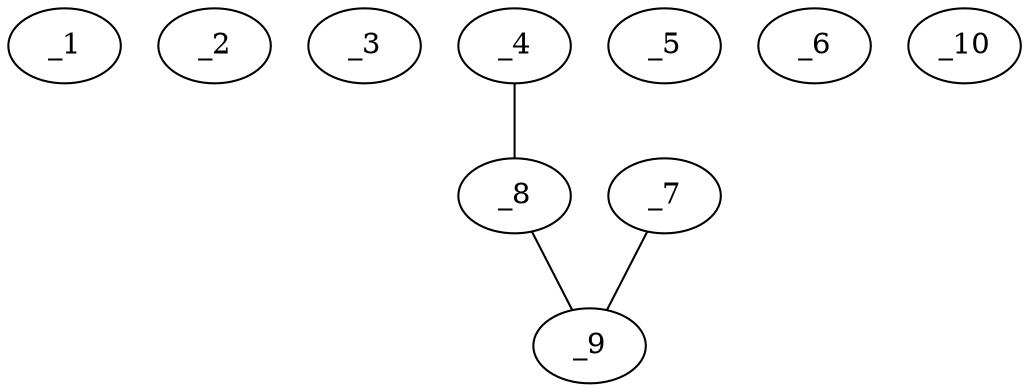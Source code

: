graph molid631460 {
	_1	 [charge="-1",
		chem=7,
		symbol="Cl ",
		x="0.5",
		y=0];
	_2	 [charge=3,
		chem=11,
		symbol="Co ",
		x="1.5",
		y=0];
	_3	 [charge=0,
		chem=2,
		symbol="O  ",
		x="2.5",
		y=0];
	_4	 [charge=0,
		chem=4,
		symbol="N  ",
		x="3.5",
		y=0];
	_8	 [charge=0,
		chem=1,
		symbol="C  ",
		x="3.5",
		y="-2.35"];
	_4 -- _8	 [valence=1];
	_5	 [charge=0,
		chem=2,
		symbol="O  ",
		x="4.5",
		y=0];
	_6	 [charge="-1",
		chem=7,
		symbol="Cl ",
		x="5.5",
		y=0];
	_7	 [charge=0,
		chem=4,
		symbol="N  ",
		x="3.5",
		y="-6.35"];
	_9	 [charge=0,
		chem=1,
		symbol="C  ",
		x="3.5",
		y="-4.35"];
	_7 -- _9	 [valence=1];
	_8 -- _9	 [valence=1];
	_10	 [charge="-1",
		chem=7,
		symbol="Cl ",
		x="6.5",
		y=0];
}

